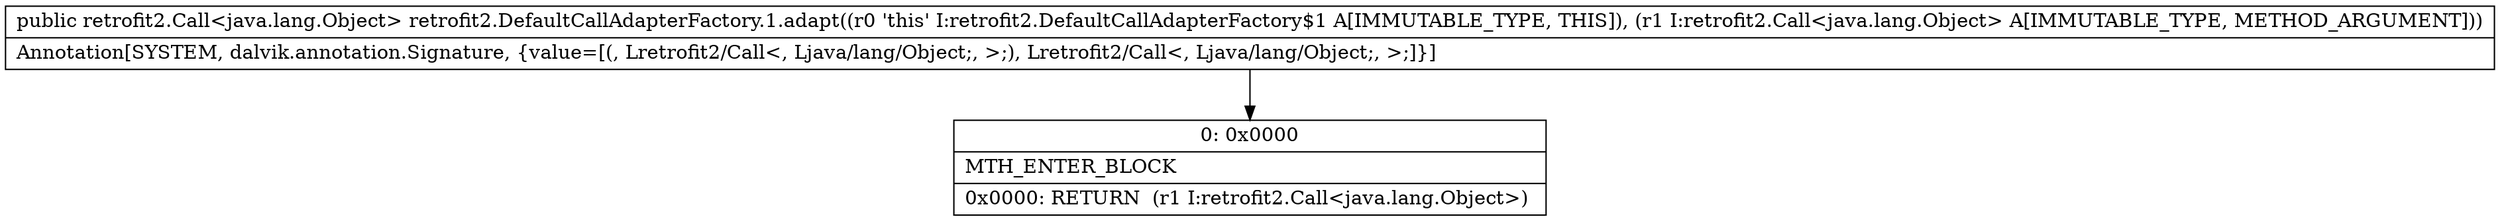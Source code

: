 digraph "CFG forretrofit2.DefaultCallAdapterFactory.1.adapt(Lretrofit2\/Call;)Lretrofit2\/Call;" {
Node_0 [shape=record,label="{0\:\ 0x0000|MTH_ENTER_BLOCK\l|0x0000: RETURN  (r1 I:retrofit2.Call\<java.lang.Object\>) \l}"];
MethodNode[shape=record,label="{public retrofit2.Call\<java.lang.Object\> retrofit2.DefaultCallAdapterFactory.1.adapt((r0 'this' I:retrofit2.DefaultCallAdapterFactory$1 A[IMMUTABLE_TYPE, THIS]), (r1 I:retrofit2.Call\<java.lang.Object\> A[IMMUTABLE_TYPE, METHOD_ARGUMENT]))  | Annotation[SYSTEM, dalvik.annotation.Signature, \{value=[(, Lretrofit2\/Call\<, Ljava\/lang\/Object;, \>;), Lretrofit2\/Call\<, Ljava\/lang\/Object;, \>;]\}]\l}"];
MethodNode -> Node_0;
}

